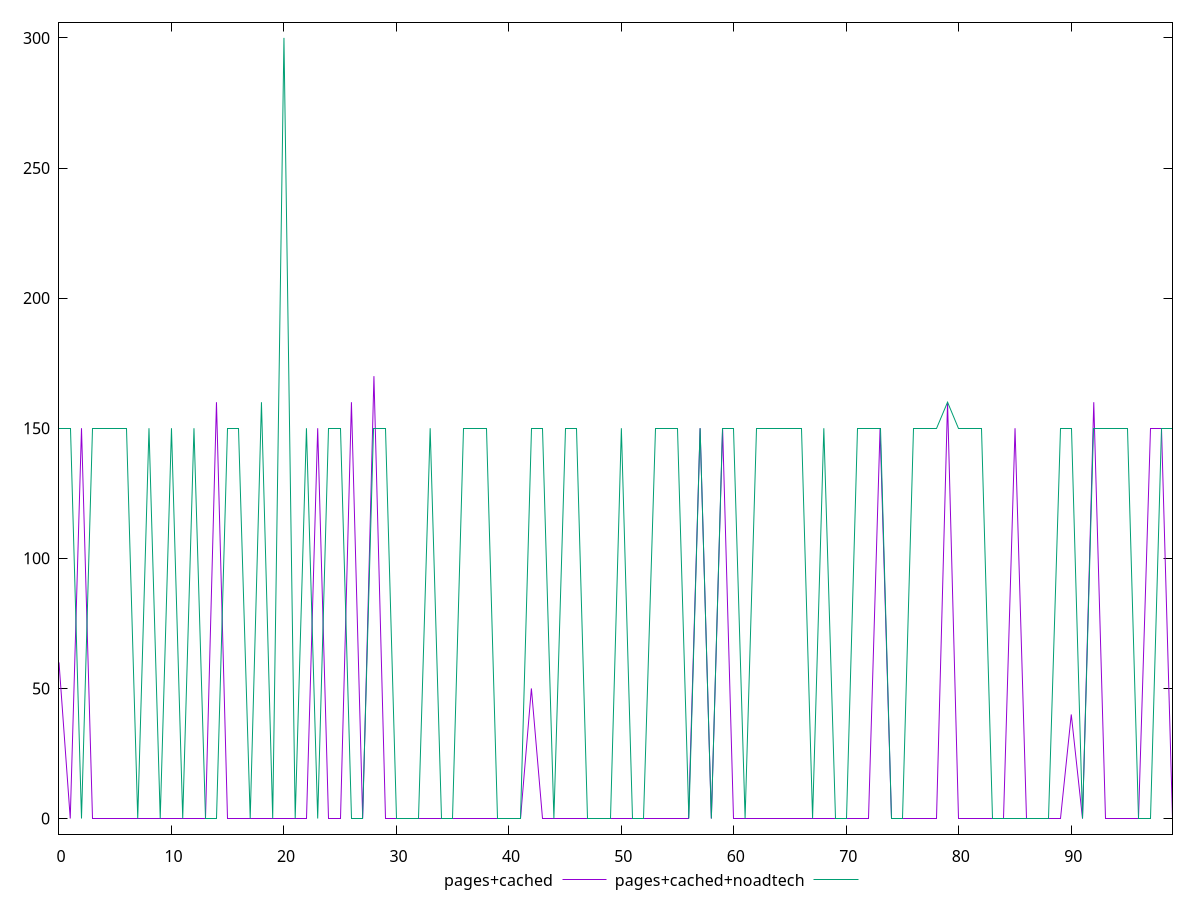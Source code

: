 reset

$pagesCached <<EOF
0 60
1 0
2 150
3 0
4 0
5 0
6 0
7 0
8 0
9 0
10 0
11 0
12 0
13 0
14 160
15 0
16 0
17 0
18 0
19 0
20 0
21 0
22 0
23 150
24 0
25 0
26 160
27 0
28 170
29 0
30 0
31 0
32 0
33 0
34 0
35 0
36 0
37 0
38 0
39 0
40 0
41 0
42 50
43 0
44 0
45 0
46 0
47 0
48 0
49 0
50 0
51 0
52 0
53 0
54 0
55 0
56 0
57 150
58 0
59 150
60 0
61 0
62 0
63 0
64 0
65 0
66 0
67 0
68 0
69 0
70 0
71 0
72 0
73 150
74 0
75 0
76 0
77 0
78 0
79 160
80 0
81 0
82 0
83 0
84 0
85 150
86 0
87 0
88 0
89 0
90 40
91 0
92 160
93 0
94 0
95 0
96 0
97 150
98 150
99 0
EOF

$pagesCachedNoadtech <<EOF
0 150
1 150
2 0
3 150
4 150
5 150
6 150
7 0
8 150
9 0
10 150
11 0
12 150
13 0
14 0
15 150
16 150
17 0
18 160
19 0
20 300
21 0
22 150
23 0
24 150
25 150
26 0
27 0
28 150
29 150
30 0
31 0
32 0
33 150
34 0
35 0
36 150
37 150
38 150
39 0
40 0
41 0
42 150
43 150
44 0
45 150
46 150
47 0
48 0
49 0
50 150
51 0
52 0
53 150
54 150
55 150
56 0
57 150
58 0
59 150
60 150
61 0
62 150
63 150
64 150
65 150
66 150
67 0
68 150
69 0
70 0
71 150
72 150
73 150
74 0
75 0
76 150
77 150
78 150
79 160
80 150
81 150
82 150
83 0
84 0
85 0
86 0
87 0
88 0
89 150
90 150
91 0
92 150
93 150
94 150
95 150
96 0
97 0
98 150
99 150
EOF

set key outside below
set xrange [0:99]
set yrange [-6:306]
set trange [-6:306]
set terminal svg size 640, 520 enhanced background rgb 'white'
set output "report_00015_2021-02-09T16-11-33.973Z/unminified-javascript/comparison/line/1_vs_2.svg"

plot $pagesCached title "pages+cached" with line, \
     $pagesCachedNoadtech title "pages+cached+noadtech" with line

reset
